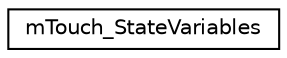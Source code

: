 digraph "Graphical Class Hierarchy"
{
  edge [fontname="Helvetica",fontsize="10",labelfontname="Helvetica",labelfontsize="10"];
  node [fontname="Helvetica",fontsize="10",shape=record];
  rankdir="LR";
  Node1 [label="mTouch_StateVariables",height=0.2,width=0.4,color="black", fillcolor="white", style="filled",URL="$structm_touch___state_variables.html",tooltip="Contains sensor and state variables. "];
}
